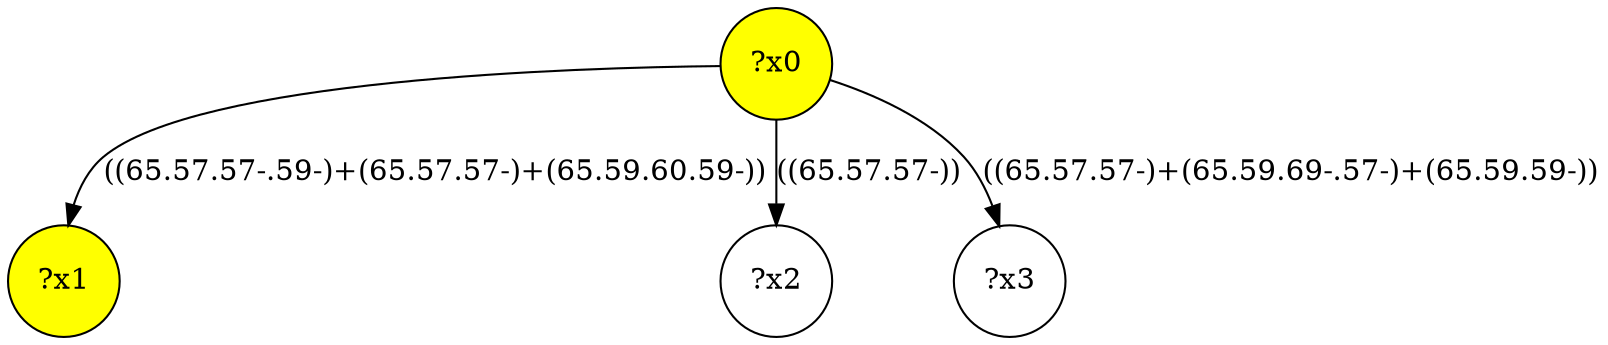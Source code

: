 digraph g {
	x0 [fillcolor="yellow", style="filled," shape=circle, label="?x0"];
	x1 [fillcolor="yellow", style="filled," shape=circle, label="?x1"];
	x0 -> x1 [label="((65.57.57-.59-)+(65.57.57-)+(65.59.60.59-))"];
	x2 [shape=circle, label="?x2"];
	x0 -> x2 [label="((65.57.57-))"];
	x3 [shape=circle, label="?x3"];
	x0 -> x3 [label="((65.57.57-)+(65.59.69-.57-)+(65.59.59-))"];
}
